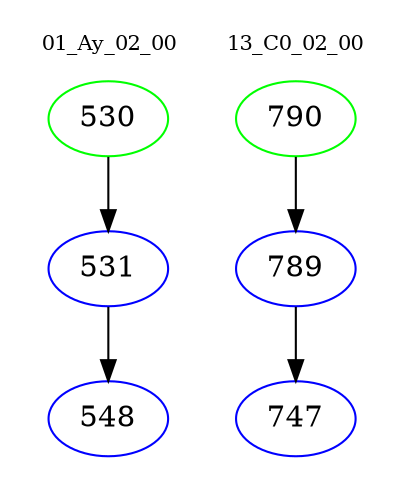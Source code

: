 digraph{
subgraph cluster_0 {
color = white
label = "01_Ay_02_00";
fontsize=10;
T0_530 [label="530", color="green"]
T0_530 -> T0_531 [color="black"]
T0_531 [label="531", color="blue"]
T0_531 -> T0_548 [color="black"]
T0_548 [label="548", color="blue"]
}
subgraph cluster_1 {
color = white
label = "13_C0_02_00";
fontsize=10;
T1_790 [label="790", color="green"]
T1_790 -> T1_789 [color="black"]
T1_789 [label="789", color="blue"]
T1_789 -> T1_747 [color="black"]
T1_747 [label="747", color="blue"]
}
}
